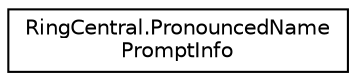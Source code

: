 digraph "Graphical Class Hierarchy"
{
 // LATEX_PDF_SIZE
  edge [fontname="Helvetica",fontsize="10",labelfontname="Helvetica",labelfontsize="10"];
  node [fontname="Helvetica",fontsize="10",shape=record];
  rankdir="LR";
  Node0 [label="RingCentral.PronouncedName\lPromptInfo",height=0.2,width=0.4,color="black", fillcolor="white", style="filled",URL="$classRingCentral_1_1PronouncedNamePromptInfo.html",tooltip=" "];
}
